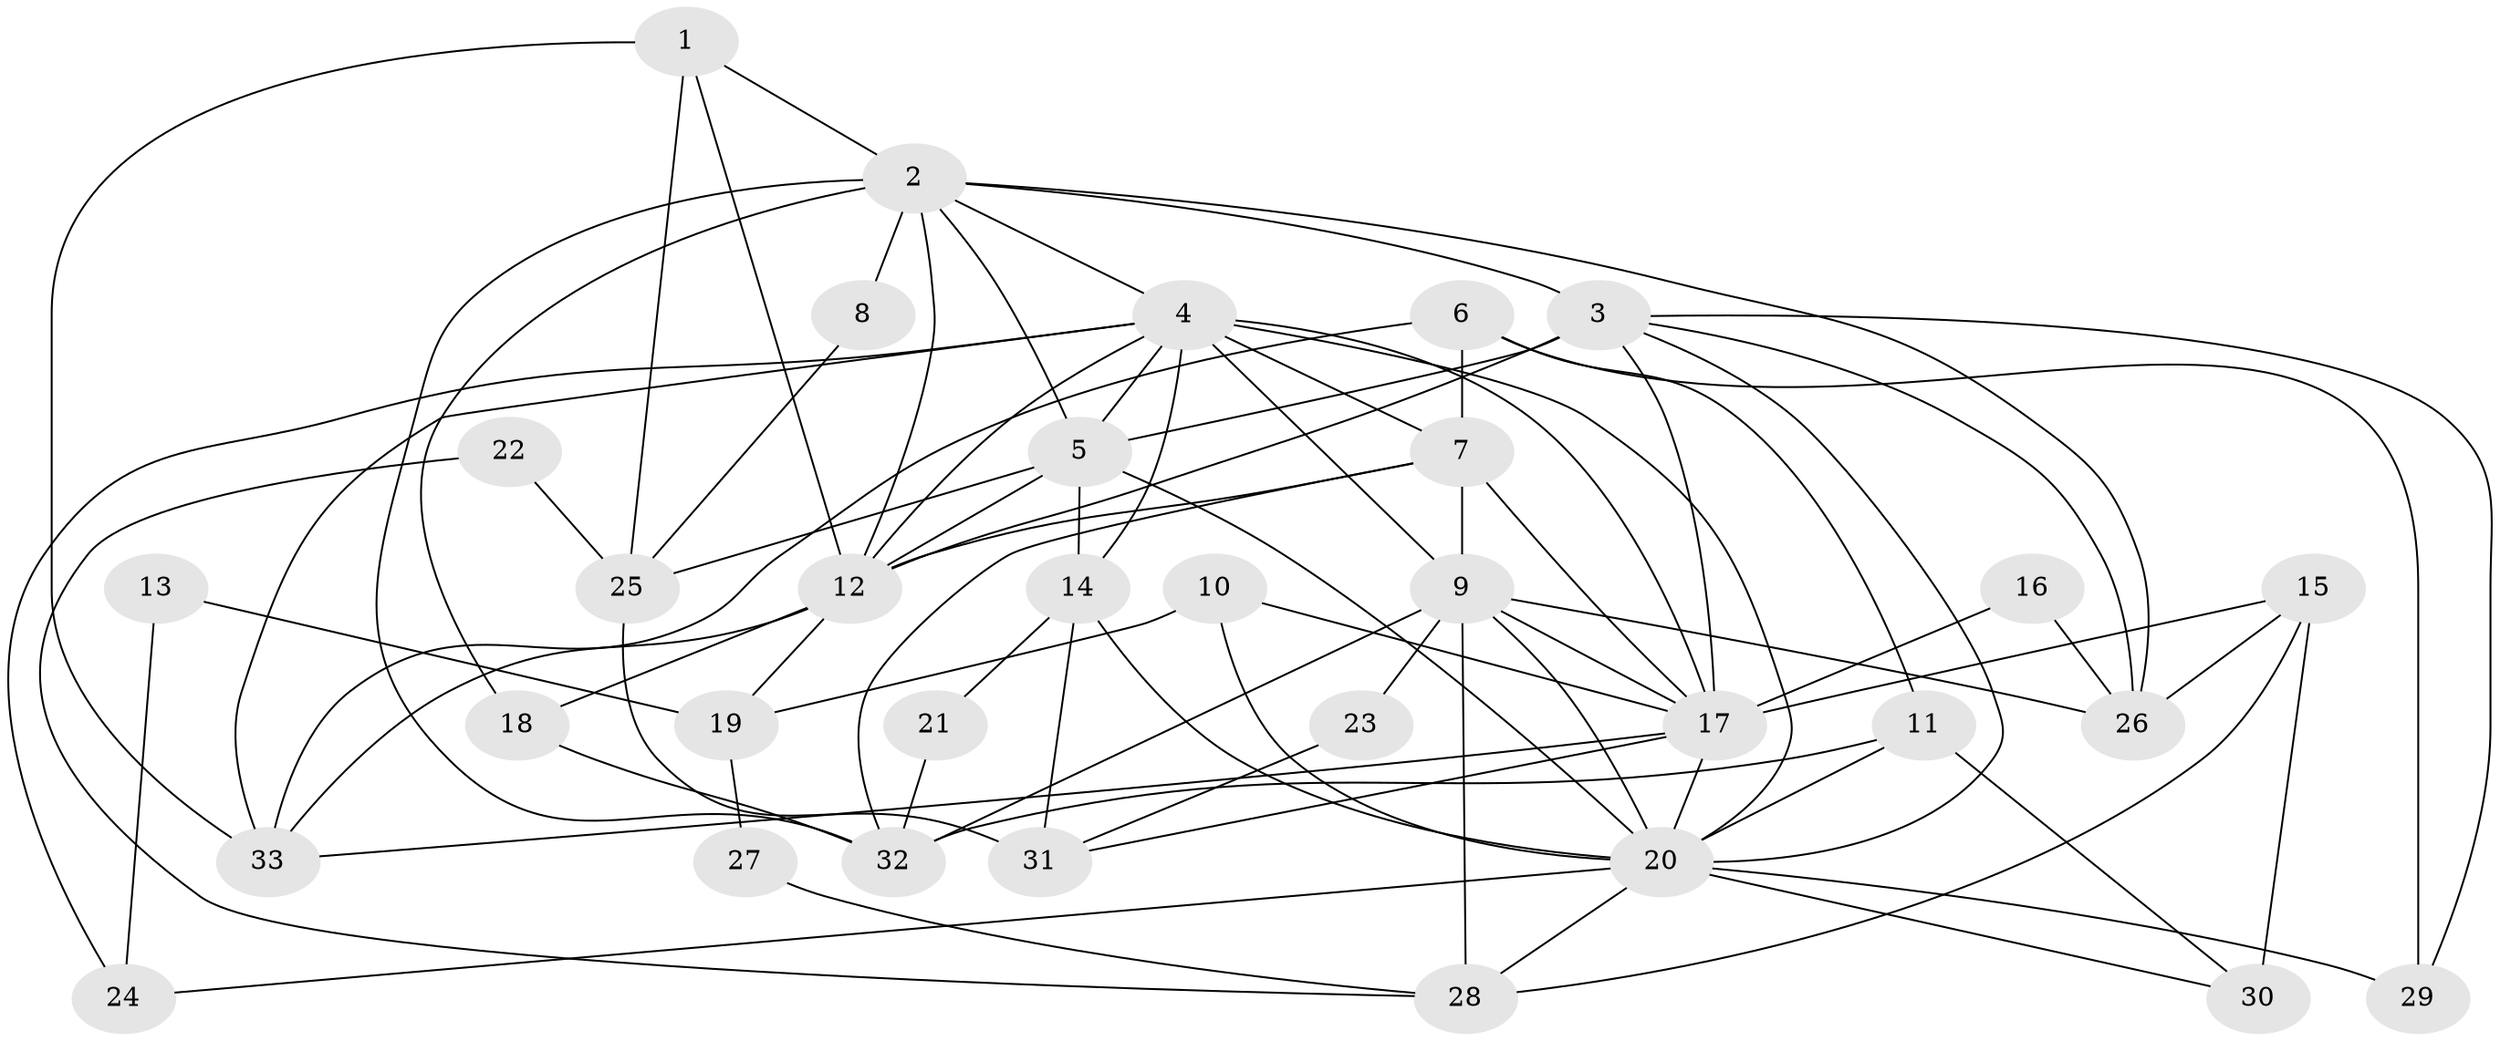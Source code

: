 // original degree distribution, {2: 0.15384615384615385, 4: 0.3076923076923077, 5: 0.2, 3: 0.2, 7: 0.03076923076923077, 6: 0.1076923076923077}
// Generated by graph-tools (version 1.1) at 2025/51/03/04/25 22:51:19]
// undirected, 33 vertices, 81 edges
graph export_dot {
  node [color=gray90,style=filled];
  1;
  2;
  3;
  4;
  5;
  6;
  7;
  8;
  9;
  10;
  11;
  12;
  13;
  14;
  15;
  16;
  17;
  18;
  19;
  20;
  21;
  22;
  23;
  24;
  25;
  26;
  27;
  28;
  29;
  30;
  31;
  32;
  33;
  1 -- 2 [weight=1.0];
  1 -- 12 [weight=1.0];
  1 -- 25 [weight=1.0];
  1 -- 33 [weight=1.0];
  2 -- 3 [weight=1.0];
  2 -- 4 [weight=1.0];
  2 -- 5 [weight=1.0];
  2 -- 8 [weight=2.0];
  2 -- 12 [weight=1.0];
  2 -- 18 [weight=1.0];
  2 -- 26 [weight=1.0];
  2 -- 32 [weight=1.0];
  3 -- 5 [weight=2.0];
  3 -- 12 [weight=2.0];
  3 -- 17 [weight=1.0];
  3 -- 20 [weight=1.0];
  3 -- 26 [weight=1.0];
  3 -- 29 [weight=1.0];
  4 -- 5 [weight=1.0];
  4 -- 7 [weight=1.0];
  4 -- 9 [weight=2.0];
  4 -- 12 [weight=2.0];
  4 -- 14 [weight=2.0];
  4 -- 17 [weight=1.0];
  4 -- 20 [weight=1.0];
  4 -- 24 [weight=1.0];
  4 -- 33 [weight=1.0];
  5 -- 12 [weight=1.0];
  5 -- 14 [weight=1.0];
  5 -- 20 [weight=1.0];
  5 -- 25 [weight=2.0];
  6 -- 7 [weight=2.0];
  6 -- 11 [weight=2.0];
  6 -- 29 [weight=1.0];
  6 -- 33 [weight=1.0];
  7 -- 9 [weight=1.0];
  7 -- 12 [weight=1.0];
  7 -- 17 [weight=2.0];
  7 -- 32 [weight=1.0];
  8 -- 25 [weight=1.0];
  9 -- 17 [weight=1.0];
  9 -- 20 [weight=1.0];
  9 -- 23 [weight=1.0];
  9 -- 26 [weight=1.0];
  9 -- 28 [weight=1.0];
  9 -- 32 [weight=1.0];
  10 -- 17 [weight=1.0];
  10 -- 19 [weight=1.0];
  10 -- 20 [weight=1.0];
  11 -- 20 [weight=1.0];
  11 -- 30 [weight=1.0];
  11 -- 32 [weight=1.0];
  12 -- 18 [weight=1.0];
  12 -- 19 [weight=1.0];
  12 -- 33 [weight=1.0];
  13 -- 19 [weight=1.0];
  13 -- 24 [weight=1.0];
  14 -- 20 [weight=1.0];
  14 -- 21 [weight=1.0];
  14 -- 31 [weight=2.0];
  15 -- 17 [weight=1.0];
  15 -- 26 [weight=1.0];
  15 -- 28 [weight=1.0];
  15 -- 30 [weight=1.0];
  16 -- 17 [weight=1.0];
  16 -- 26 [weight=1.0];
  17 -- 20 [weight=1.0];
  17 -- 31 [weight=1.0];
  17 -- 33 [weight=1.0];
  18 -- 32 [weight=1.0];
  19 -- 27 [weight=1.0];
  20 -- 24 [weight=1.0];
  20 -- 28 [weight=1.0];
  20 -- 29 [weight=1.0];
  20 -- 30 [weight=1.0];
  21 -- 32 [weight=1.0];
  22 -- 25 [weight=1.0];
  22 -- 28 [weight=1.0];
  23 -- 31 [weight=1.0];
  25 -- 31 [weight=1.0];
  27 -- 28 [weight=1.0];
}
